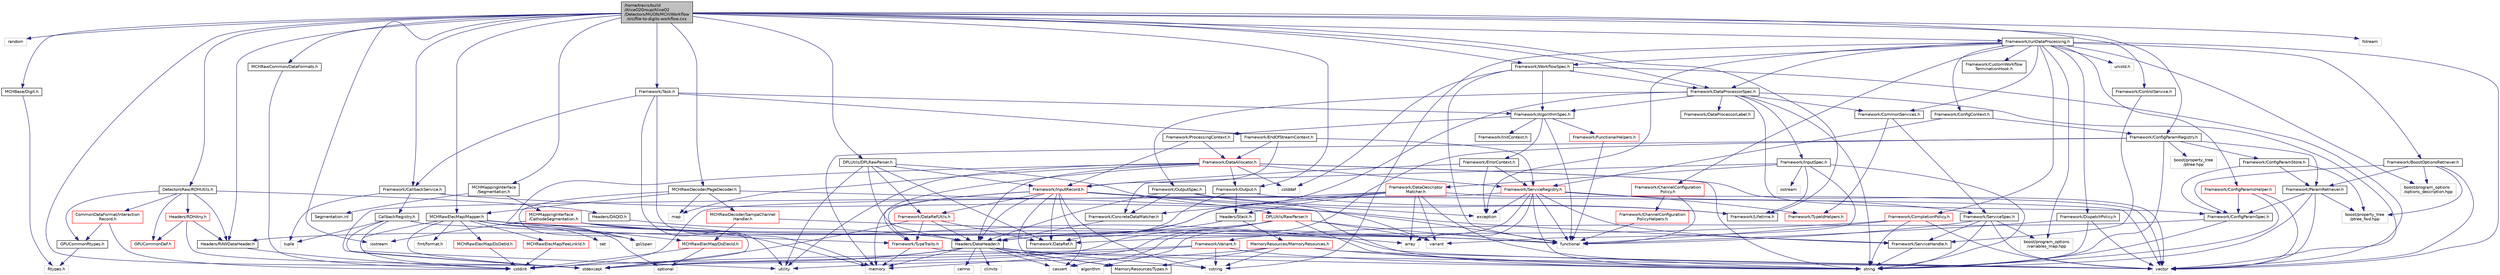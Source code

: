 digraph "/home/travis/build/AliceO2Group/AliceO2/Detectors/MUON/MCH/Workflow/src/file-to-digits-workflow.cxx"
{
 // INTERACTIVE_SVG=YES
  bgcolor="transparent";
  edge [fontname="Helvetica",fontsize="10",labelfontname="Helvetica",labelfontsize="10"];
  node [fontname="Helvetica",fontsize="10",shape=record];
  Node0 [label="/home/travis/build\l/AliceO2Group/AliceO2\l/Detectors/MUON/MCH/Workflow\l/src/file-to-digits-workflow.cxx",height=0.2,width=0.4,color="black", fillcolor="grey75", style="filled", fontcolor="black"];
  Node0 -> Node1 [color="midnightblue",fontsize="10",style="solid",fontname="Helvetica"];
  Node1 [label="random",height=0.2,width=0.4,color="grey75"];
  Node0 -> Node2 [color="midnightblue",fontsize="10",style="solid",fontname="Helvetica"];
  Node2 [label="iostream",height=0.2,width=0.4,color="grey75"];
  Node0 -> Node3 [color="midnightblue",fontsize="10",style="solid",fontname="Helvetica"];
  Node3 [label="fstream",height=0.2,width=0.4,color="grey75"];
  Node0 -> Node4 [color="midnightblue",fontsize="10",style="solid",fontname="Helvetica"];
  Node4 [label="stdexcept",height=0.2,width=0.4,color="grey75"];
  Node0 -> Node5 [color="midnightblue",fontsize="10",style="solid",fontname="Helvetica"];
  Node5 [label="Framework/CallbackService.h",height=0.2,width=0.4,color="black",URL="$d9/d7f/CallbackService_8h.html"];
  Node5 -> Node6 [color="midnightblue",fontsize="10",style="solid",fontname="Helvetica"];
  Node6 [label="CallbackRegistry.h",height=0.2,width=0.4,color="black",URL="$d7/d3e/CallbackRegistry_8h.html",tooltip="A generic registry for callbacks. "];
  Node6 -> Node7 [color="midnightblue",fontsize="10",style="solid",fontname="Helvetica"];
  Node7 [label="Framework/TypeTraits.h",height=0.2,width=0.4,color="red",URL="$d0/d95/TypeTraits_8h.html"];
  Node7 -> Node9 [color="midnightblue",fontsize="10",style="solid",fontname="Helvetica"];
  Node9 [label="vector",height=0.2,width=0.4,color="grey75"];
  Node7 -> Node10 [color="midnightblue",fontsize="10",style="solid",fontname="Helvetica"];
  Node10 [label="memory",height=0.2,width=0.4,color="grey75"];
  Node6 -> Node15 [color="midnightblue",fontsize="10",style="solid",fontname="Helvetica"];
  Node15 [label="tuple",height=0.2,width=0.4,color="grey75"];
  Node6 -> Node4 [color="midnightblue",fontsize="10",style="solid",fontname="Helvetica"];
  Node6 -> Node16 [color="midnightblue",fontsize="10",style="solid",fontname="Helvetica"];
  Node16 [label="utility",height=0.2,width=0.4,color="grey75"];
  Node5 -> Node17 [color="midnightblue",fontsize="10",style="solid",fontname="Helvetica"];
  Node17 [label="Framework/ServiceHandle.h",height=0.2,width=0.4,color="black",URL="$d3/d28/ServiceHandle_8h.html"];
  Node17 -> Node18 [color="midnightblue",fontsize="10",style="solid",fontname="Helvetica"];
  Node18 [label="string",height=0.2,width=0.4,color="grey75"];
  Node5 -> Node15 [color="midnightblue",fontsize="10",style="solid",fontname="Helvetica"];
  Node0 -> Node19 [color="midnightblue",fontsize="10",style="solid",fontname="Helvetica"];
  Node19 [label="Framework/ConfigParamRegistry.h",height=0.2,width=0.4,color="black",URL="$de/dc6/ConfigParamRegistry_8h.html"];
  Node19 -> Node20 [color="midnightblue",fontsize="10",style="solid",fontname="Helvetica"];
  Node20 [label="Framework/ParamRetriever.h",height=0.2,width=0.4,color="black",URL="$df/d72/ParamRetriever_8h.html"];
  Node20 -> Node21 [color="midnightblue",fontsize="10",style="solid",fontname="Helvetica"];
  Node21 [label="Framework/ConfigParamSpec.h",height=0.2,width=0.4,color="black",URL="$d0/d1c/ConfigParamSpec_8h.html"];
  Node21 -> Node22 [color="midnightblue",fontsize="10",style="solid",fontname="Helvetica"];
  Node22 [label="Framework/Variant.h",height=0.2,width=0.4,color="red",URL="$de/d56/Variant_8h.html"];
  Node22 -> Node23 [color="midnightblue",fontsize="10",style="solid",fontname="Helvetica"];
  Node23 [label="cstring",height=0.2,width=0.4,color="grey75"];
  Node22 -> Node24 [color="midnightblue",fontsize="10",style="solid",fontname="Helvetica"];
  Node24 [label="cstdint",height=0.2,width=0.4,color="grey75"];
  Node22 -> Node4 [color="midnightblue",fontsize="10",style="solid",fontname="Helvetica"];
  Node22 -> Node18 [color="midnightblue",fontsize="10",style="solid",fontname="Helvetica"];
  Node21 -> Node18 [color="midnightblue",fontsize="10",style="solid",fontname="Helvetica"];
  Node20 -> Node29 [color="midnightblue",fontsize="10",style="solid",fontname="Helvetica"];
  Node29 [label="boost/property_tree\l/ptree_fwd.hpp",height=0.2,width=0.4,color="grey75"];
  Node20 -> Node18 [color="midnightblue",fontsize="10",style="solid",fontname="Helvetica"];
  Node20 -> Node9 [color="midnightblue",fontsize="10",style="solid",fontname="Helvetica"];
  Node19 -> Node30 [color="midnightblue",fontsize="10",style="solid",fontname="Helvetica"];
  Node30 [label="Framework/ConfigParamStore.h",height=0.2,width=0.4,color="black",URL="$dd/daf/ConfigParamStore_8h.html"];
  Node30 -> Node20 [color="midnightblue",fontsize="10",style="solid",fontname="Helvetica"];
  Node30 -> Node21 [color="midnightblue",fontsize="10",style="solid",fontname="Helvetica"];
  Node30 -> Node29 [color="midnightblue",fontsize="10",style="solid",fontname="Helvetica"];
  Node19 -> Node31 [color="midnightblue",fontsize="10",style="solid",fontname="Helvetica"];
  Node31 [label="boost/property_tree\l/ptree.hpp",height=0.2,width=0.4,color="grey75"];
  Node19 -> Node10 [color="midnightblue",fontsize="10",style="solid",fontname="Helvetica"];
  Node19 -> Node18 [color="midnightblue",fontsize="10",style="solid",fontname="Helvetica"];
  Node19 -> Node32 [color="midnightblue",fontsize="10",style="solid",fontname="Helvetica"];
  Node32 [label="cassert",height=0.2,width=0.4,color="grey75"];
  Node0 -> Node33 [color="midnightblue",fontsize="10",style="solid",fontname="Helvetica"];
  Node33 [label="Framework/ControlService.h",height=0.2,width=0.4,color="black",URL="$d2/d43/ControlService_8h.html"];
  Node33 -> Node17 [color="midnightblue",fontsize="10",style="solid",fontname="Helvetica"];
  Node0 -> Node34 [color="midnightblue",fontsize="10",style="solid",fontname="Helvetica"];
  Node34 [label="Framework/DataProcessorSpec.h",height=0.2,width=0.4,color="black",URL="$d0/df4/DataProcessorSpec_8h.html"];
  Node34 -> Node35 [color="midnightblue",fontsize="10",style="solid",fontname="Helvetica"];
  Node35 [label="Framework/AlgorithmSpec.h",height=0.2,width=0.4,color="black",URL="$d0/d14/AlgorithmSpec_8h.html"];
  Node35 -> Node36 [color="midnightblue",fontsize="10",style="solid",fontname="Helvetica"];
  Node36 [label="Framework/ProcessingContext.h",height=0.2,width=0.4,color="black",URL="$de/d6a/ProcessingContext_8h.html"];
  Node36 -> Node37 [color="midnightblue",fontsize="10",style="solid",fontname="Helvetica"];
  Node37 [label="Framework/InputRecord.h",height=0.2,width=0.4,color="red",URL="$d6/d5c/InputRecord_8h.html"];
  Node37 -> Node38 [color="midnightblue",fontsize="10",style="solid",fontname="Helvetica"];
  Node38 [label="Framework/DataRef.h",height=0.2,width=0.4,color="black",URL="$d5/dfb/DataRef_8h.html"];
  Node37 -> Node39 [color="midnightblue",fontsize="10",style="solid",fontname="Helvetica"];
  Node39 [label="Framework/DataRefUtils.h",height=0.2,width=0.4,color="red",URL="$d5/db8/DataRefUtils_8h.html"];
  Node39 -> Node38 [color="midnightblue",fontsize="10",style="solid",fontname="Helvetica"];
  Node39 -> Node7 [color="midnightblue",fontsize="10",style="solid",fontname="Helvetica"];
  Node39 -> Node68 [color="midnightblue",fontsize="10",style="solid",fontname="Helvetica"];
  Node68 [label="Headers/DataHeader.h",height=0.2,width=0.4,color="black",URL="$dc/dcd/DataHeader_8h.html"];
  Node68 -> Node24 [color="midnightblue",fontsize="10",style="solid",fontname="Helvetica"];
  Node68 -> Node10 [color="midnightblue",fontsize="10",style="solid",fontname="Helvetica"];
  Node68 -> Node32 [color="midnightblue",fontsize="10",style="solid",fontname="Helvetica"];
  Node68 -> Node23 [color="midnightblue",fontsize="10",style="solid",fontname="Helvetica"];
  Node68 -> Node69 [color="midnightblue",fontsize="10",style="solid",fontname="Helvetica"];
  Node69 [label="algorithm",height=0.2,width=0.4,color="grey75"];
  Node68 -> Node4 [color="midnightblue",fontsize="10",style="solid",fontname="Helvetica"];
  Node68 -> Node18 [color="midnightblue",fontsize="10",style="solid",fontname="Helvetica"];
  Node68 -> Node70 [color="midnightblue",fontsize="10",style="solid",fontname="Helvetica"];
  Node70 [label="climits",height=0.2,width=0.4,color="grey75"];
  Node68 -> Node50 [color="midnightblue",fontsize="10",style="solid",fontname="Helvetica"];
  Node50 [label="MemoryResources/Types.h",height=0.2,width=0.4,color="black",URL="$d7/df8/Types_8h.html"];
  Node68 -> Node71 [color="midnightblue",fontsize="10",style="solid",fontname="Helvetica"];
  Node71 [label="cerrno",height=0.2,width=0.4,color="grey75"];
  Node39 -> Node4 [color="midnightblue",fontsize="10",style="solid",fontname="Helvetica"];
  Node37 -> Node7 [color="midnightblue",fontsize="10",style="solid",fontname="Helvetica"];
  Node37 -> Node50 [color="midnightblue",fontsize="10",style="solid",fontname="Helvetica"];
  Node37 -> Node68 [color="midnightblue",fontsize="10",style="solid",fontname="Helvetica"];
  Node37 -> Node18 [color="midnightblue",fontsize="10",style="solid",fontname="Helvetica"];
  Node37 -> Node9 [color="midnightblue",fontsize="10",style="solid",fontname="Helvetica"];
  Node37 -> Node23 [color="midnightblue",fontsize="10",style="solid",fontname="Helvetica"];
  Node37 -> Node32 [color="midnightblue",fontsize="10",style="solid",fontname="Helvetica"];
  Node37 -> Node105 [color="midnightblue",fontsize="10",style="solid",fontname="Helvetica"];
  Node105 [label="exception",height=0.2,width=0.4,color="grey75"];
  Node37 -> Node10 [color="midnightblue",fontsize="10",style="solid",fontname="Helvetica"];
  Node36 -> Node106 [color="midnightblue",fontsize="10",style="solid",fontname="Helvetica"];
  Node106 [label="Framework/DataAllocator.h",height=0.2,width=0.4,color="red",URL="$d1/d28/DataAllocator_8h.html"];
  Node106 -> Node93 [color="midnightblue",fontsize="10",style="solid",fontname="Helvetica"];
  Node93 [label="Framework/Output.h",height=0.2,width=0.4,color="black",URL="$d3/ddf/Output_8h.html"];
  Node93 -> Node68 [color="midnightblue",fontsize="10",style="solid",fontname="Helvetica"];
  Node93 -> Node72 [color="midnightblue",fontsize="10",style="solid",fontname="Helvetica"];
  Node72 [label="Framework/Lifetime.h",height=0.2,width=0.4,color="black",URL="$dc/dca/Lifetime_8h.html"];
  Node93 -> Node80 [color="midnightblue",fontsize="10",style="solid",fontname="Helvetica"];
  Node80 [label="Headers/Stack.h",height=0.2,width=0.4,color="black",URL="$d4/d00/Headers_2include_2Headers_2Stack_8h.html"];
  Node80 -> Node81 [color="midnightblue",fontsize="10",style="solid",fontname="Helvetica"];
  Node81 [label="MemoryResources/MemoryResources.h",height=0.2,width=0.4,color="red",URL="$dc/d03/MemoryResources_8h.html"];
  Node81 -> Node23 [color="midnightblue",fontsize="10",style="solid",fontname="Helvetica"];
  Node81 -> Node18 [color="midnightblue",fontsize="10",style="solid",fontname="Helvetica"];
  Node81 -> Node16 [color="midnightblue",fontsize="10",style="solid",fontname="Helvetica"];
  Node81 -> Node9 [color="midnightblue",fontsize="10",style="solid",fontname="Helvetica"];
  Node81 -> Node50 [color="midnightblue",fontsize="10",style="solid",fontname="Helvetica"];
  Node80 -> Node68 [color="midnightblue",fontsize="10",style="solid",fontname="Helvetica"];
  Node106 -> Node7 [color="midnightblue",fontsize="10",style="solid",fontname="Helvetica"];
  Node106 -> Node119 [color="midnightblue",fontsize="10",style="solid",fontname="Helvetica"];
  Node119 [label="Framework/ServiceRegistry.h",height=0.2,width=0.4,color="red",URL="$d8/d17/ServiceRegistry_8h.html"];
  Node119 -> Node17 [color="midnightblue",fontsize="10",style="solid",fontname="Helvetica"];
  Node119 -> Node120 [color="midnightblue",fontsize="10",style="solid",fontname="Helvetica"];
  Node120 [label="Framework/ServiceSpec.h",height=0.2,width=0.4,color="black",URL="$d4/d61/ServiceSpec_8h.html"];
  Node120 -> Node17 [color="midnightblue",fontsize="10",style="solid",fontname="Helvetica"];
  Node120 -> Node100 [color="midnightblue",fontsize="10",style="solid",fontname="Helvetica"];
  Node100 [label="functional",height=0.2,width=0.4,color="grey75"];
  Node120 -> Node18 [color="midnightblue",fontsize="10",style="solid",fontname="Helvetica"];
  Node120 -> Node9 [color="midnightblue",fontsize="10",style="solid",fontname="Helvetica"];
  Node120 -> Node121 [color="midnightblue",fontsize="10",style="solid",fontname="Helvetica"];
  Node121 [label="boost/program_options\l/variables_map.hpp",height=0.2,width=0.4,color="grey75"];
  Node119 -> Node123 [color="midnightblue",fontsize="10",style="solid",fontname="Helvetica"];
  Node123 [label="Framework/TypeIdHelpers.h",height=0.2,width=0.4,color="red",URL="$d2/d9a/TypeIdHelpers_8h.html"];
  Node119 -> Node69 [color="midnightblue",fontsize="10",style="solid",fontname="Helvetica"];
  Node119 -> Node54 [color="midnightblue",fontsize="10",style="solid",fontname="Helvetica"];
  Node54 [label="array",height=0.2,width=0.4,color="grey75"];
  Node119 -> Node105 [color="midnightblue",fontsize="10",style="solid",fontname="Helvetica"];
  Node119 -> Node100 [color="midnightblue",fontsize="10",style="solid",fontname="Helvetica"];
  Node119 -> Node18 [color="midnightblue",fontsize="10",style="solid",fontname="Helvetica"];
  Node119 -> Node4 [color="midnightblue",fontsize="10",style="solid",fontname="Helvetica"];
  Node106 -> Node68 [color="midnightblue",fontsize="10",style="solid",fontname="Helvetica"];
  Node106 -> Node48 [color="midnightblue",fontsize="10",style="solid",fontname="Helvetica"];
  Node48 [label="gsl/span",height=0.2,width=0.4,color="grey75"];
  Node106 -> Node9 [color="midnightblue",fontsize="10",style="solid",fontname="Helvetica"];
  Node106 -> Node56 [color="midnightblue",fontsize="10",style="solid",fontname="Helvetica"];
  Node56 [label="map",height=0.2,width=0.4,color="grey75"];
  Node106 -> Node18 [color="midnightblue",fontsize="10",style="solid",fontname="Helvetica"];
  Node106 -> Node16 [color="midnightblue",fontsize="10",style="solid",fontname="Helvetica"];
  Node106 -> Node101 [color="midnightblue",fontsize="10",style="solid",fontname="Helvetica"];
  Node101 [label="cstddef",height=0.2,width=0.4,color="grey75"];
  Node35 -> Node129 [color="midnightblue",fontsize="10",style="solid",fontname="Helvetica"];
  Node129 [label="Framework/ErrorContext.h",height=0.2,width=0.4,color="black",URL="$d7/dad/ErrorContext_8h.html"];
  Node129 -> Node37 [color="midnightblue",fontsize="10",style="solid",fontname="Helvetica"];
  Node129 -> Node119 [color="midnightblue",fontsize="10",style="solid",fontname="Helvetica"];
  Node129 -> Node105 [color="midnightblue",fontsize="10",style="solid",fontname="Helvetica"];
  Node35 -> Node130 [color="midnightblue",fontsize="10",style="solid",fontname="Helvetica"];
  Node130 [label="Framework/InitContext.h",height=0.2,width=0.4,color="black",URL="$d4/d2b/InitContext_8h.html"];
  Node35 -> Node131 [color="midnightblue",fontsize="10",style="solid",fontname="Helvetica"];
  Node131 [label="Framework/FunctionalHelpers.h",height=0.2,width=0.4,color="red",URL="$de/d9b/FunctionalHelpers_8h.html"];
  Node131 -> Node100 [color="midnightblue",fontsize="10",style="solid",fontname="Helvetica"];
  Node35 -> Node100 [color="midnightblue",fontsize="10",style="solid",fontname="Helvetica"];
  Node34 -> Node21 [color="midnightblue",fontsize="10",style="solid",fontname="Helvetica"];
  Node34 -> Node133 [color="midnightblue",fontsize="10",style="solid",fontname="Helvetica"];
  Node133 [label="Framework/DataProcessorLabel.h",height=0.2,width=0.4,color="black",URL="$d1/df2/DataProcessorLabel_8h.html"];
  Node34 -> Node38 [color="midnightblue",fontsize="10",style="solid",fontname="Helvetica"];
  Node34 -> Node75 [color="midnightblue",fontsize="10",style="solid",fontname="Helvetica"];
  Node75 [label="Framework/InputSpec.h",height=0.2,width=0.4,color="black",URL="$d5/d3f/InputSpec_8h.html"];
  Node75 -> Node72 [color="midnightblue",fontsize="10",style="solid",fontname="Helvetica"];
  Node75 -> Node73 [color="midnightblue",fontsize="10",style="solid",fontname="Helvetica"];
  Node73 [label="Framework/ConcreteDataMatcher.h",height=0.2,width=0.4,color="black",URL="$d0/d1b/ConcreteDataMatcher_8h.html"];
  Node73 -> Node68 [color="midnightblue",fontsize="10",style="solid",fontname="Helvetica"];
  Node75 -> Node76 [color="midnightblue",fontsize="10",style="solid",fontname="Helvetica"];
  Node76 [label="Framework/DataDescriptor\lMatcher.h",height=0.2,width=0.4,color="red",URL="$d3/da3/DataDescriptorMatcher_8h.html"];
  Node76 -> Node73 [color="midnightblue",fontsize="10",style="solid",fontname="Helvetica"];
  Node76 -> Node68 [color="midnightblue",fontsize="10",style="solid",fontname="Helvetica"];
  Node76 -> Node80 [color="midnightblue",fontsize="10",style="solid",fontname="Helvetica"];
  Node76 -> Node54 [color="midnightblue",fontsize="10",style="solid",fontname="Helvetica"];
  Node76 -> Node24 [color="midnightblue",fontsize="10",style="solid",fontname="Helvetica"];
  Node76 -> Node18 [color="midnightblue",fontsize="10",style="solid",fontname="Helvetica"];
  Node76 -> Node74 [color="midnightblue",fontsize="10",style="solid",fontname="Helvetica"];
  Node74 [label="variant",height=0.2,width=0.4,color="grey75"];
  Node76 -> Node9 [color="midnightblue",fontsize="10",style="solid",fontname="Helvetica"];
  Node75 -> Node18 [color="midnightblue",fontsize="10",style="solid",fontname="Helvetica"];
  Node75 -> Node92 [color="midnightblue",fontsize="10",style="solid",fontname="Helvetica"];
  Node92 [label="ostream",height=0.2,width=0.4,color="grey75"];
  Node75 -> Node74 [color="midnightblue",fontsize="10",style="solid",fontname="Helvetica"];
  Node34 -> Node67 [color="midnightblue",fontsize="10",style="solid",fontname="Helvetica"];
  Node67 [label="Framework/OutputSpec.h",height=0.2,width=0.4,color="black",URL="$db/d2d/OutputSpec_8h.html"];
  Node67 -> Node68 [color="midnightblue",fontsize="10",style="solid",fontname="Helvetica"];
  Node67 -> Node72 [color="midnightblue",fontsize="10",style="solid",fontname="Helvetica"];
  Node67 -> Node73 [color="midnightblue",fontsize="10",style="solid",fontname="Helvetica"];
  Node67 -> Node74 [color="midnightblue",fontsize="10",style="solid",fontname="Helvetica"];
  Node34 -> Node134 [color="midnightblue",fontsize="10",style="solid",fontname="Helvetica"];
  Node134 [label="Framework/CommonServices.h",height=0.2,width=0.4,color="black",URL="$d8/d02/CommonServices_8h.html"];
  Node134 -> Node120 [color="midnightblue",fontsize="10",style="solid",fontname="Helvetica"];
  Node134 -> Node123 [color="midnightblue",fontsize="10",style="solid",fontname="Helvetica"];
  Node34 -> Node18 [color="midnightblue",fontsize="10",style="solid",fontname="Helvetica"];
  Node34 -> Node9 [color="midnightblue",fontsize="10",style="solid",fontname="Helvetica"];
  Node0 -> Node72 [color="midnightblue",fontsize="10",style="solid",fontname="Helvetica"];
  Node0 -> Node93 [color="midnightblue",fontsize="10",style="solid",fontname="Helvetica"];
  Node0 -> Node135 [color="midnightblue",fontsize="10",style="solid",fontname="Helvetica"];
  Node135 [label="Framework/Task.h",height=0.2,width=0.4,color="black",URL="$df/d4f/Task_8h.html"];
  Node135 -> Node35 [color="midnightblue",fontsize="10",style="solid",fontname="Helvetica"];
  Node135 -> Node5 [color="midnightblue",fontsize="10",style="solid",fontname="Helvetica"];
  Node135 -> Node136 [color="midnightblue",fontsize="10",style="solid",fontname="Helvetica"];
  Node136 [label="Framework/EndOfStreamContext.h",height=0.2,width=0.4,color="black",URL="$d0/d77/EndOfStreamContext_8h.html"];
  Node136 -> Node37 [color="midnightblue",fontsize="10",style="solid",fontname="Helvetica"];
  Node136 -> Node119 [color="midnightblue",fontsize="10",style="solid",fontname="Helvetica"];
  Node136 -> Node106 [color="midnightblue",fontsize="10",style="solid",fontname="Helvetica"];
  Node135 -> Node16 [color="midnightblue",fontsize="10",style="solid",fontname="Helvetica"];
  Node135 -> Node10 [color="midnightblue",fontsize="10",style="solid",fontname="Helvetica"];
  Node0 -> Node137 [color="midnightblue",fontsize="10",style="solid",fontname="Helvetica"];
  Node137 [label="Framework/WorkflowSpec.h",height=0.2,width=0.4,color="black",URL="$df/da1/WorkflowSpec_8h.html"];
  Node137 -> Node34 [color="midnightblue",fontsize="10",style="solid",fontname="Helvetica"];
  Node137 -> Node35 [color="midnightblue",fontsize="10",style="solid",fontname="Helvetica"];
  Node137 -> Node9 [color="midnightblue",fontsize="10",style="solid",fontname="Helvetica"];
  Node137 -> Node100 [color="midnightblue",fontsize="10",style="solid",fontname="Helvetica"];
  Node137 -> Node101 [color="midnightblue",fontsize="10",style="solid",fontname="Helvetica"];
  Node0 -> Node138 [color="midnightblue",fontsize="10",style="solid",fontname="Helvetica"];
  Node138 [label="Framework/runDataProcessing.h",height=0.2,width=0.4,color="black",URL="$db/dd0/runDataProcessing_8h.html"];
  Node138 -> Node139 [color="midnightblue",fontsize="10",style="solid",fontname="Helvetica"];
  Node139 [label="Framework/ChannelConfiguration\lPolicy.h",height=0.2,width=0.4,color="red",URL="$dd/d0f/ChannelConfigurationPolicy_8h.html"];
  Node139 -> Node140 [color="midnightblue",fontsize="10",style="solid",fontname="Helvetica"];
  Node140 [label="Framework/ChannelConfiguration\lPolicyHelpers.h",height=0.2,width=0.4,color="red",URL="$d6/d05/ChannelConfigurationPolicyHelpers_8h.html"];
  Node140 -> Node100 [color="midnightblue",fontsize="10",style="solid",fontname="Helvetica"];
  Node139 -> Node100 [color="midnightblue",fontsize="10",style="solid",fontname="Helvetica"];
  Node138 -> Node148 [color="midnightblue",fontsize="10",style="solid",fontname="Helvetica"];
  Node148 [label="Framework/CompletionPolicy.h",height=0.2,width=0.4,color="red",URL="$df/dd6/CompletionPolicy_8h.html"];
  Node148 -> Node38 [color="midnightblue",fontsize="10",style="solid",fontname="Helvetica"];
  Node148 -> Node100 [color="midnightblue",fontsize="10",style="solid",fontname="Helvetica"];
  Node148 -> Node18 [color="midnightblue",fontsize="10",style="solid",fontname="Helvetica"];
  Node148 -> Node9 [color="midnightblue",fontsize="10",style="solid",fontname="Helvetica"];
  Node138 -> Node109 [color="midnightblue",fontsize="10",style="solid",fontname="Helvetica"];
  Node109 [label="Framework/DispatchPolicy.h",height=0.2,width=0.4,color="black",URL="$da/de6/DispatchPolicy_8h.html"];
  Node109 -> Node100 [color="midnightblue",fontsize="10",style="solid",fontname="Helvetica"];
  Node109 -> Node18 [color="midnightblue",fontsize="10",style="solid",fontname="Helvetica"];
  Node109 -> Node9 [color="midnightblue",fontsize="10",style="solid",fontname="Helvetica"];
  Node138 -> Node149 [color="midnightblue",fontsize="10",style="solid",fontname="Helvetica"];
  Node149 [label="Framework/ConfigParamsHelper.h",height=0.2,width=0.4,color="red",URL="$dd/d2b/ConfigParamsHelper_8h.html"];
  Node149 -> Node21 [color="midnightblue",fontsize="10",style="solid",fontname="Helvetica"];
  Node149 -> Node18 [color="midnightblue",fontsize="10",style="solid",fontname="Helvetica"];
  Node149 -> Node9 [color="midnightblue",fontsize="10",style="solid",fontname="Helvetica"];
  Node138 -> Node34 [color="midnightblue",fontsize="10",style="solid",fontname="Helvetica"];
  Node138 -> Node137 [color="midnightblue",fontsize="10",style="solid",fontname="Helvetica"];
  Node138 -> Node151 [color="midnightblue",fontsize="10",style="solid",fontname="Helvetica"];
  Node151 [label="Framework/ConfigContext.h",height=0.2,width=0.4,color="black",URL="$d7/d2e/ConfigContext_8h.html"];
  Node151 -> Node19 [color="midnightblue",fontsize="10",style="solid",fontname="Helvetica"];
  Node151 -> Node119 [color="midnightblue",fontsize="10",style="solid",fontname="Helvetica"];
  Node138 -> Node152 [color="midnightblue",fontsize="10",style="solid",fontname="Helvetica"];
  Node152 [label="Framework/BoostOptionsRetriever.h",height=0.2,width=0.4,color="black",URL="$d3/d7e/BoostOptionsRetriever_8h.html"];
  Node152 -> Node21 [color="midnightblue",fontsize="10",style="solid",fontname="Helvetica"];
  Node152 -> Node20 [color="midnightblue",fontsize="10",style="solid",fontname="Helvetica"];
  Node152 -> Node29 [color="midnightblue",fontsize="10",style="solid",fontname="Helvetica"];
  Node152 -> Node153 [color="midnightblue",fontsize="10",style="solid",fontname="Helvetica"];
  Node153 [label="boost/program_options\l/options_description.hpp",height=0.2,width=0.4,color="grey75"];
  Node152 -> Node9 [color="midnightblue",fontsize="10",style="solid",fontname="Helvetica"];
  Node138 -> Node154 [color="midnightblue",fontsize="10",style="solid",fontname="Helvetica"];
  Node154 [label="Framework/CustomWorkflow\lTerminationHook.h",height=0.2,width=0.4,color="black",URL="$da/def/CustomWorkflowTerminationHook_8h.html"];
  Node138 -> Node134 [color="midnightblue",fontsize="10",style="solid",fontname="Helvetica"];
  Node138 -> Node153 [color="midnightblue",fontsize="10",style="solid",fontname="Helvetica"];
  Node138 -> Node121 [color="midnightblue",fontsize="10",style="solid",fontname="Helvetica"];
  Node138 -> Node155 [color="midnightblue",fontsize="10",style="solid",fontname="Helvetica"];
  Node155 [label="unistd.h",height=0.2,width=0.4,color="grey75"];
  Node138 -> Node9 [color="midnightblue",fontsize="10",style="solid",fontname="Helvetica"];
  Node138 -> Node23 [color="midnightblue",fontsize="10",style="solid",fontname="Helvetica"];
  Node138 -> Node105 [color="midnightblue",fontsize="10",style="solid",fontname="Helvetica"];
  Node0 -> Node156 [color="midnightblue",fontsize="10",style="solid",fontname="Helvetica"];
  Node156 [label="DPLUtils/DPLRawParser.h",height=0.2,width=0.4,color="black",URL="$d4/db9/DPLRawParser_8h.html",tooltip="A raw page parser for DPL input. "];
  Node156 -> Node157 [color="midnightblue",fontsize="10",style="solid",fontname="Helvetica"];
  Node157 [label="DPLUtils/RawParser.h",height=0.2,width=0.4,color="red",URL="$df/d22/RawParser_8h.html",tooltip="Generic parser for consecutive raw pages. "];
  Node157 -> Node158 [color="midnightblue",fontsize="10",style="solid",fontname="Helvetica"];
  Node158 [label="Headers/RAWDataHeader.h",height=0.2,width=0.4,color="black",URL="$d4/dee/RAWDataHeader_8h.html",tooltip="Definition of the RAW Data Header. "];
  Node158 -> Node24 [color="midnightblue",fontsize="10",style="solid",fontname="Helvetica"];
  Node157 -> Node100 [color="midnightblue",fontsize="10",style="solid",fontname="Helvetica"];
  Node157 -> Node10 [color="midnightblue",fontsize="10",style="solid",fontname="Helvetica"];
  Node157 -> Node74 [color="midnightblue",fontsize="10",style="solid",fontname="Helvetica"];
  Node157 -> Node4 [color="midnightblue",fontsize="10",style="solid",fontname="Helvetica"];
  Node157 -> Node18 [color="midnightblue",fontsize="10",style="solid",fontname="Helvetica"];
  Node156 -> Node37 [color="midnightblue",fontsize="10",style="solid",fontname="Helvetica"];
  Node156 -> Node38 [color="midnightblue",fontsize="10",style="solid",fontname="Helvetica"];
  Node156 -> Node39 [color="midnightblue",fontsize="10",style="solid",fontname="Helvetica"];
  Node156 -> Node68 [color="midnightblue",fontsize="10",style="solid",fontname="Helvetica"];
  Node156 -> Node16 [color="midnightblue",fontsize="10",style="solid",fontname="Helvetica"];
  Node0 -> Node160 [color="midnightblue",fontsize="10",style="solid",fontname="Helvetica"];
  Node160 [label="MCHBase/Digit.h",height=0.2,width=0.4,color="black",URL="$d8/d72/Detectors_2MUON_2MCH_2Base_2include_2MCHBase_2Digit_8h.html"];
  Node160 -> Node161 [color="midnightblue",fontsize="10",style="solid",fontname="Helvetica"];
  Node161 [label="Rtypes.h",height=0.2,width=0.4,color="grey75"];
  Node0 -> Node158 [color="midnightblue",fontsize="10",style="solid",fontname="Helvetica"];
  Node0 -> Node162 [color="midnightblue",fontsize="10",style="solid",fontname="Helvetica"];
  Node162 [label="MCHRawCommon/DataFormats.h",height=0.2,width=0.4,color="black",URL="$d0/d64/DataFormats_8h.html"];
  Node162 -> Node24 [color="midnightblue",fontsize="10",style="solid",fontname="Helvetica"];
  Node0 -> Node163 [color="midnightblue",fontsize="10",style="solid",fontname="Helvetica"];
  Node163 [label="MCHRawDecoder/PageDecoder.h",height=0.2,width=0.4,color="black",URL="$dc/d36/PageDecoder_8h.html"];
  Node163 -> Node100 [color="midnightblue",fontsize="10",style="solid",fontname="Helvetica"];
  Node163 -> Node48 [color="midnightblue",fontsize="10",style="solid",fontname="Helvetica"];
  Node163 -> Node56 [color="midnightblue",fontsize="10",style="solid",fontname="Helvetica"];
  Node163 -> Node164 [color="midnightblue",fontsize="10",style="solid",fontname="Helvetica"];
  Node164 [label="MCHRawDecoder/SampaChannel\lHandler.h",height=0.2,width=0.4,color="red",URL="$dd/d58/SampaChannelHandler_8h.html"];
  Node164 -> Node100 [color="midnightblue",fontsize="10",style="solid",fontname="Helvetica"];
  Node164 -> Node167 [color="midnightblue",fontsize="10",style="solid",fontname="Helvetica"];
  Node167 [label="MCHRawElecMap/DsElecId.h",height=0.2,width=0.4,color="red",URL="$d4/d09/DsElecId_8h.html"];
  Node167 -> Node24 [color="midnightblue",fontsize="10",style="solid",fontname="Helvetica"];
  Node167 -> Node94 [color="midnightblue",fontsize="10",style="solid",fontname="Helvetica"];
  Node94 [label="optional",height=0.2,width=0.4,color="grey75"];
  Node163 -> Node168 [color="midnightblue",fontsize="10",style="solid",fontname="Helvetica"];
  Node168 [label="MCHRawElecMap/Mapper.h",height=0.2,width=0.4,color="black",URL="$d2/d71/MUON_2MCH_2Raw_2ElecMap_2include_2MCHRawElecMap_2Mapper_8h.html"];
  Node168 -> Node100 [color="midnightblue",fontsize="10",style="solid",fontname="Helvetica"];
  Node168 -> Node94 [color="midnightblue",fontsize="10",style="solid",fontname="Helvetica"];
  Node168 -> Node57 [color="midnightblue",fontsize="10",style="solid",fontname="Helvetica"];
  Node57 [label="set",height=0.2,width=0.4,color="grey75"];
  Node168 -> Node4 [color="midnightblue",fontsize="10",style="solid",fontname="Helvetica"];
  Node168 -> Node24 [color="midnightblue",fontsize="10",style="solid",fontname="Helvetica"];
  Node168 -> Node169 [color="midnightblue",fontsize="10",style="solid",fontname="Helvetica"];
  Node169 [label="MCHRawElecMap/DsDetId.h",height=0.2,width=0.4,color="red",URL="$d5/dcd/DsDetId_8h.html"];
  Node169 -> Node24 [color="midnightblue",fontsize="10",style="solid",fontname="Helvetica"];
  Node168 -> Node167 [color="midnightblue",fontsize="10",style="solid",fontname="Helvetica"];
  Node168 -> Node170 [color="midnightblue",fontsize="10",style="solid",fontname="Helvetica"];
  Node170 [label="MCHRawElecMap/FeeLinkId.h",height=0.2,width=0.4,color="red",URL="$d8/d97/FeeLinkId_8h.html"];
  Node170 -> Node24 [color="midnightblue",fontsize="10",style="solid",fontname="Helvetica"];
  Node168 -> Node166 [color="midnightblue",fontsize="10",style="solid",fontname="Helvetica"];
  Node166 [label="fmt/format.h",height=0.2,width=0.4,color="grey75"];
  Node168 -> Node54 [color="midnightblue",fontsize="10",style="solid",fontname="Helvetica"];
  Node168 -> Node48 [color="midnightblue",fontsize="10",style="solid",fontname="Helvetica"];
  Node0 -> Node168 [color="midnightblue",fontsize="10",style="solid",fontname="Helvetica"];
  Node0 -> Node171 [color="midnightblue",fontsize="10",style="solid",fontname="Helvetica"];
  Node171 [label="MCHMappingInterface\l/Segmentation.h",height=0.2,width=0.4,color="black",URL="$d6/d1f/MUON_2MCH_2Mapping_2Interface_2include_2MCHMappingInterface_2Segmentation_8h.html"];
  Node171 -> Node172 [color="midnightblue",fontsize="10",style="solid",fontname="Helvetica"];
  Node172 [label="MCHMappingInterface\l/CathodeSegmentation.h",height=0.2,width=0.4,color="red",URL="$df/db6/CathodeSegmentation_8h.html"];
  Node172 -> Node4 [color="midnightblue",fontsize="10",style="solid",fontname="Helvetica"];
  Node172 -> Node10 [color="midnightblue",fontsize="10",style="solid",fontname="Helvetica"];
  Node172 -> Node2 [color="midnightblue",fontsize="10",style="solid",fontname="Helvetica"];
  Node172 -> Node9 [color="midnightblue",fontsize="10",style="solid",fontname="Helvetica"];
  Node172 -> Node100 [color="midnightblue",fontsize="10",style="solid",fontname="Helvetica"];
  Node171 -> Node175 [color="midnightblue",fontsize="10",style="solid",fontname="Helvetica"];
  Node175 [label="Segmentation.inl",height=0.2,width=0.4,color="black",URL="$d0/d5f/Segmentation_8inl.html"];
  Node0 -> Node176 [color="midnightblue",fontsize="10",style="solid",fontname="Helvetica"];
  Node176 [label="DetectorsRaw/RDHUtils.h",height=0.2,width=0.4,color="black",URL="$d6/dec/Raw_2include_2DetectorsRaw_2RDHUtils_8h.html"];
  Node176 -> Node177 [color="midnightblue",fontsize="10",style="solid",fontname="Helvetica"];
  Node177 [label="GPUCommonDef.h",height=0.2,width=0.4,color="red",URL="$df/d21/GPUCommonDef_8h.html"];
  Node176 -> Node180 [color="midnightblue",fontsize="10",style="solid",fontname="Helvetica"];
  Node180 [label="GPUCommonRtypes.h",height=0.2,width=0.4,color="black",URL="$d2/d45/GPUCommonRtypes_8h.html"];
  Node180 -> Node161 [color="midnightblue",fontsize="10",style="solid",fontname="Helvetica"];
  Node176 -> Node158 [color="midnightblue",fontsize="10",style="solid",fontname="Helvetica"];
  Node176 -> Node181 [color="midnightblue",fontsize="10",style="solid",fontname="Helvetica"];
  Node181 [label="Headers/RDHAny.h",height=0.2,width=0.4,color="red",URL="$d6/d89/RDHAny_8h.html"];
  Node181 -> Node177 [color="midnightblue",fontsize="10",style="solid",fontname="Helvetica"];
  Node181 -> Node158 [color="midnightblue",fontsize="10",style="solid",fontname="Helvetica"];
  Node181 -> Node4 [color="midnightblue",fontsize="10",style="solid",fontname="Helvetica"];
  Node176 -> Node182 [color="midnightblue",fontsize="10",style="solid",fontname="Helvetica"];
  Node182 [label="CommonDataFormat/Interaction\lRecord.h",height=0.2,width=0.4,color="red",URL="$d9/d80/InteractionRecord_8h.html"];
  Node182 -> Node180 [color="midnightblue",fontsize="10",style="solid",fontname="Helvetica"];
  Node182 -> Node24 [color="midnightblue",fontsize="10",style="solid",fontname="Helvetica"];
  Node176 -> Node185 [color="midnightblue",fontsize="10",style="solid",fontname="Helvetica"];
  Node185 [label="Headers/DAQID.h",height=0.2,width=0.4,color="black",URL="$d7/d34/DAQID_8h.html"];
  Node185 -> Node68 [color="midnightblue",fontsize="10",style="solid",fontname="Helvetica"];
}
